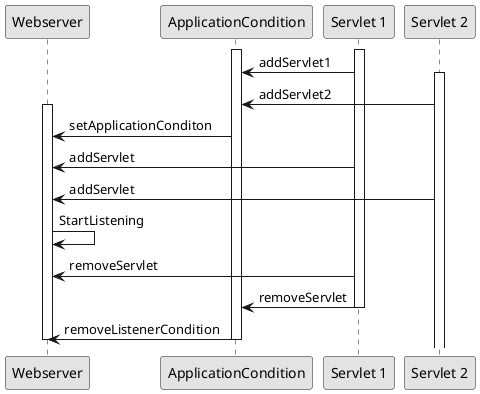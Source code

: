 @startuml
skinparam monochrome true
skinparam defaultFontName ProductusOSGiBookc

participant Webserver as wb
participant ApplicationCondition as c
participant "Servlet 1" as ll
participant "Servlet 2" as rl

activate ll
activate c
ll -> c: addServlet1
activate rl
rl -> c: addServlet2
activate wb
c -> wb: setApplicationConditon
ll -> wb: addServlet
rl -> wb: addServlet
wb -> wb: StartListening
ll -> wb: removeServlet
ll -> c: removeServlet
deactivate ll
c -> wb: removeListenerCondition
deactivate c
deactivate wb
@enduml
